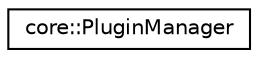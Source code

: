 digraph "Graphical Class Hierarchy"
{
 // LATEX_PDF_SIZE
  edge [fontname="Helvetica",fontsize="10",labelfontname="Helvetica",labelfontsize="10"];
  node [fontname="Helvetica",fontsize="10",shape=record];
  rankdir="LR";
  Node0 [label="core::PluginManager",height=0.2,width=0.4,color="black", fillcolor="white", style="filled",URL="$d5/d4f/classcore_1_1PluginManager.html",tooltip=" "];
}
